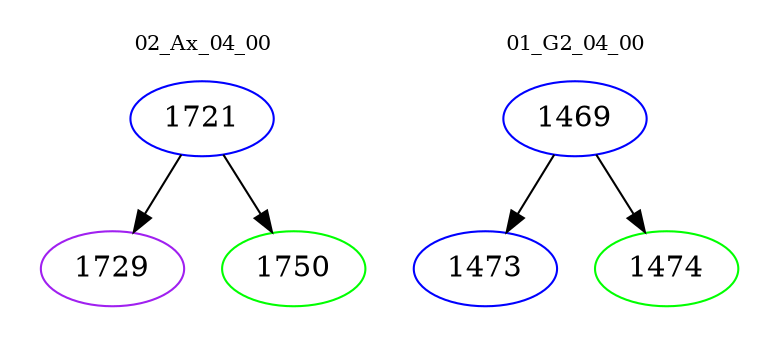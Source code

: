 digraph{
subgraph cluster_0 {
color = white
label = "02_Ax_04_00";
fontsize=10;
T0_1721 [label="1721", color="blue"]
T0_1721 -> T0_1729 [color="black"]
T0_1729 [label="1729", color="purple"]
T0_1721 -> T0_1750 [color="black"]
T0_1750 [label="1750", color="green"]
}
subgraph cluster_1 {
color = white
label = "01_G2_04_00";
fontsize=10;
T1_1469 [label="1469", color="blue"]
T1_1469 -> T1_1473 [color="black"]
T1_1473 [label="1473", color="blue"]
T1_1469 -> T1_1474 [color="black"]
T1_1474 [label="1474", color="green"]
}
}
